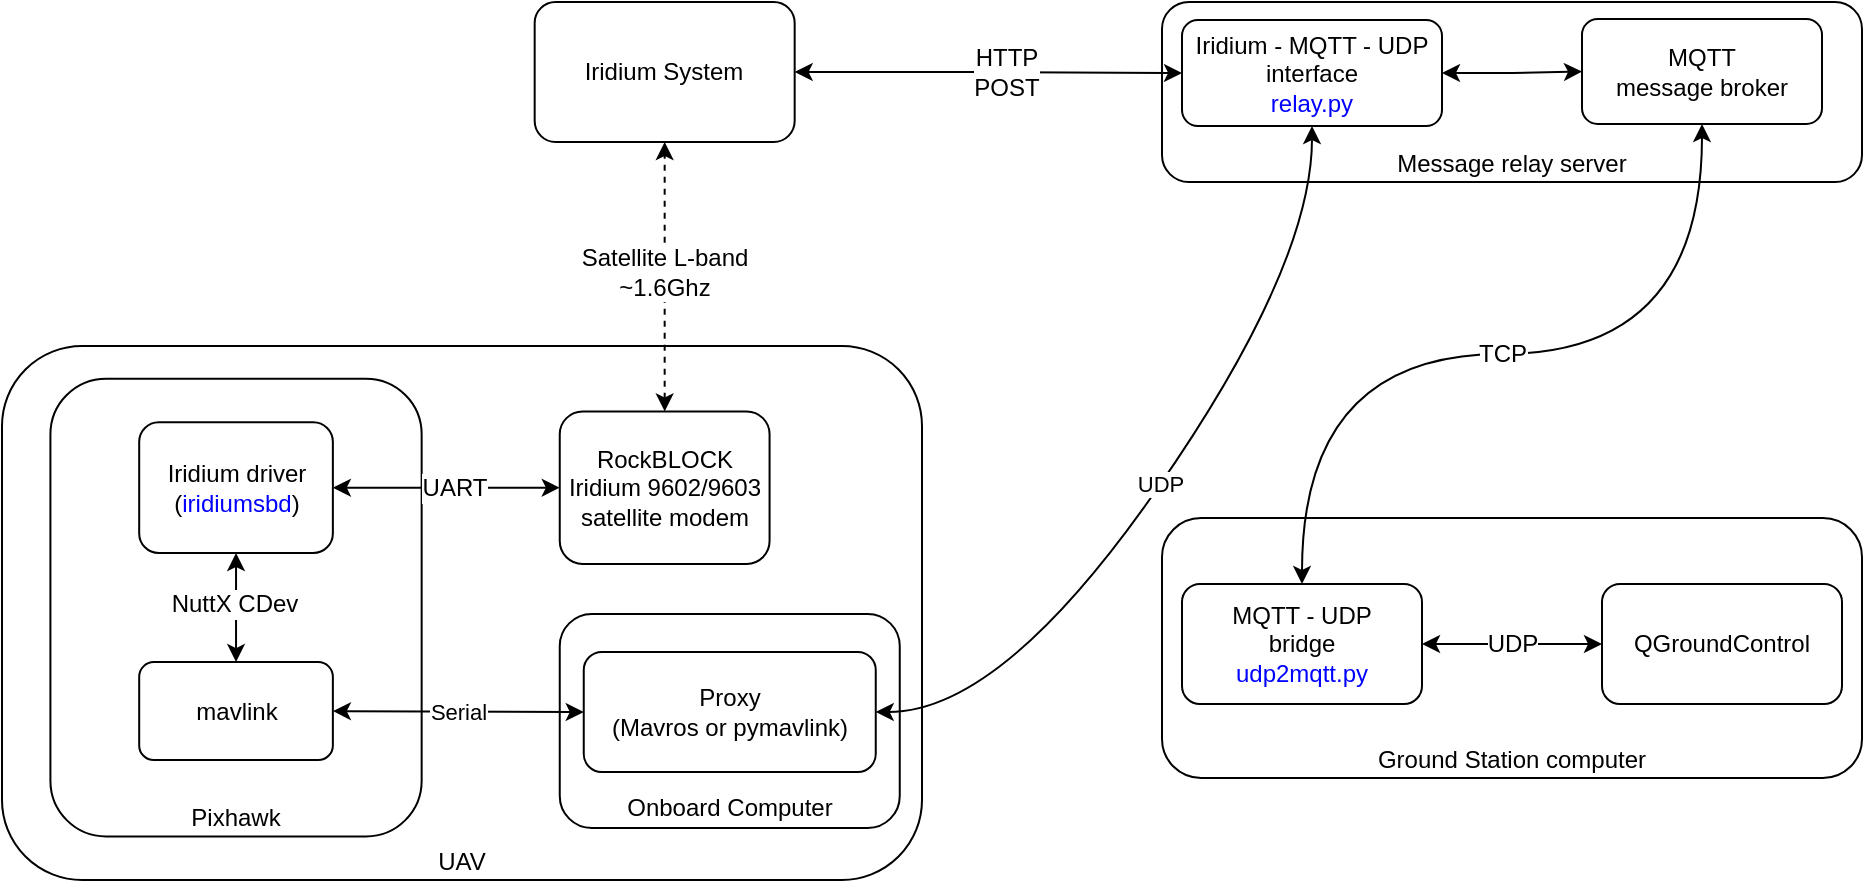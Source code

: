 <mxfile pages="1" version="11.2.8" type="google"><diagram name="Page-1" id="0"><mxGraphModel dx="1355" dy="774" grid="1" gridSize="10" guides="1" tooltips="1" connect="1" arrows="1" fold="1" page="1" pageScale="1" pageWidth="1169" pageHeight="826" background="#ffffff" math="0" shadow="0"><root><mxCell id="0"/><mxCell id="1" parent="0"/><mxCell id="7a9e15d6c92ba5a2-22" value="" style="group" parent="1" vertex="1" connectable="0"><mxGeometry x="150" y="350" width="460" height="267" as="geometry"/></mxCell><mxCell id="7a9e15d6c92ba5a2-16" value="UAV" style="rounded=1;whiteSpace=wrap;html=1;verticalAlign=bottom;" parent="7a9e15d6c92ba5a2-22" vertex="1"><mxGeometry width="460" height="267" as="geometry"/></mxCell><mxCell id="7a9e15d6c92ba5a2-9" value="RockBLOCK&lt;br&gt;Iridium 9602/9603&lt;br&gt;satellite modem" style="rounded=1;whiteSpace=wrap;html=1;" parent="7a9e15d6c92ba5a2-22" vertex="1"><mxGeometry x="278.877" y="32.694" width="104.912" height="76.286" as="geometry"/></mxCell><mxCell id="7a9e15d6c92ba5a2-21" value="" style="group" parent="7a9e15d6c92ba5a2-22" vertex="1" connectable="0"><mxGeometry x="24.211" y="16.347" width="185.614" height="228.857" as="geometry"/></mxCell><mxCell id="7a9e15d6c92ba5a2-1" value="Pixhawk&lt;br&gt;" style="rounded=1;whiteSpace=wrap;html=1;verticalAlign=bottom;" parent="7a9e15d6c92ba5a2-21" vertex="1"><mxGeometry width="185.614" height="228.857" as="geometry"/></mxCell><mxCell id="7a9e15d6c92ba5a2-4" value="Iridium&amp;nbsp;driver&lt;br&gt;(&lt;font color=&quot;#0000FF&quot;&gt;iridiumsbd&lt;/font&gt;)" style="rounded=1;whiteSpace=wrap;html=1;" parent="7a9e15d6c92ba5a2-21" vertex="1"><mxGeometry x="44.386" y="21.796" width="96.842" height="65.388" as="geometry"/></mxCell><mxCell id="7a9e15d6c92ba5a2-5" value="mavlink&lt;br&gt;" style="rounded=1;whiteSpace=wrap;html=1;" parent="7a9e15d6c92ba5a2-21" vertex="1"><mxGeometry x="44.386" y="141.673" width="96.842" height="49.041" as="geometry"/></mxCell><mxCell id="7a9e15d6c92ba5a2-7" style="edgeStyle=orthogonalEdgeStyle;rounded=0;html=1;exitX=0.5;exitY=0;entryX=0.5;entryY=1;jettySize=auto;orthogonalLoop=1;startArrow=classic;startFill=1;" parent="7a9e15d6c92ba5a2-21" source="7a9e15d6c92ba5a2-5" target="7a9e15d6c92ba5a2-4" edge="1"><mxGeometry relative="1" as="geometry"/></mxCell><mxCell id="7a9e15d6c92ba5a2-43" value="NuttX CDev&lt;br&gt;" style="text;html=1;resizable=0;points=[];align=center;verticalAlign=middle;labelBackgroundColor=#ffffff;fontSize=12;" parent="7a9e15d6c92ba5a2-7" vertex="1" connectable="0"><mxGeometry x="0.067" y="1" relative="1" as="geometry"><mxPoint as="offset"/></mxGeometry></mxCell><mxCell id="7a9e15d6c92ba5a2-10" style="edgeStyle=orthogonalEdgeStyle;rounded=0;html=1;exitX=1;exitY=0.5;entryX=0;entryY=0.5;startArrow=classic;startFill=1;jettySize=auto;orthogonalLoop=1;elbow=vertical;" parent="7a9e15d6c92ba5a2-22" source="7a9e15d6c92ba5a2-4" target="7a9e15d6c92ba5a2-9" edge="1"><mxGeometry relative="1" as="geometry"/></mxCell><mxCell id="7a9e15d6c92ba5a2-11" value="UART" style="text;html=1;resizable=0;points=[];align=center;verticalAlign=middle;labelBackgroundColor=#ffffff;" parent="7a9e15d6c92ba5a2-10" vertex="1" connectable="0"><mxGeometry x="0.188" y="1" relative="1" as="geometry"><mxPoint x="-7" y="1" as="offset"/></mxGeometry></mxCell><mxCell id="WYfFHb3eOh0qCd98XWBH-1" value="&lt;br&gt;&lt;br&gt;&lt;br&gt;&lt;br&gt;&lt;br&gt;&lt;br&gt;Onboard Computer" style="rounded=1;whiteSpace=wrap;html=1;" vertex="1" parent="7a9e15d6c92ba5a2-22"><mxGeometry x="278.877" y="134" width="170" height="107" as="geometry"/></mxCell><mxCell id="WYfFHb3eOh0qCd98XWBH-2" value="Proxy&lt;br&gt;(Mavros or pymavlink)" style="rounded=1;whiteSpace=wrap;html=1;" vertex="1" parent="7a9e15d6c92ba5a2-22"><mxGeometry x="290.877" y="153" width="146" height="60" as="geometry"/></mxCell><mxCell id="WYfFHb3eOh0qCd98XWBH-3" value="Serial" style="endArrow=classic;startArrow=classic;html=1;entryX=1;entryY=0.5;entryDx=0;entryDy=0;exitX=0;exitY=0.5;exitDx=0;exitDy=0;" edge="1" parent="7a9e15d6c92ba5a2-22" source="WYfFHb3eOh0qCd98XWBH-2" target="7a9e15d6c92ba5a2-5"><mxGeometry width="50" height="50" relative="1" as="geometry"><mxPoint y="340" as="sourcePoint"/><mxPoint x="50" y="290" as="targetPoint"/></mxGeometry></mxCell><mxCell id="7a9e15d6c92ba5a2-28" value="" style="group" parent="1" vertex="1" connectable="0"><mxGeometry x="730" y="178" width="350" height="90" as="geometry"/></mxCell><mxCell id="7a9e15d6c92ba5a2-19" value="Message relay server&lt;br&gt;" style="rounded=1;whiteSpace=wrap;html=1;verticalAlign=bottom;" parent="7a9e15d6c92ba5a2-28" vertex="1"><mxGeometry width="350" height="90" as="geometry"/></mxCell><mxCell id="7a9e15d6c92ba5a2-17" value="Iridium - MQTT - UDP&lt;br&gt;interface&lt;br&gt;&lt;font color=&quot;#0000FF&quot;&gt;relay.py&lt;/font&gt;" style="rounded=1;whiteSpace=wrap;html=1;" parent="7a9e15d6c92ba5a2-28" vertex="1"><mxGeometry x="10" y="9" width="130" height="53" as="geometry"/></mxCell><mxCell id="7a9e15d6c92ba5a2-20" value="MQTT&lt;br&gt;message broker" style="rounded=1;whiteSpace=wrap;html=1;" parent="7a9e15d6c92ba5a2-28" vertex="1"><mxGeometry x="210" y="8.5" width="120" height="52.5" as="geometry"/></mxCell><mxCell id="7a9e15d6c92ba5a2-23" style="edgeStyle=orthogonalEdgeStyle;rounded=0;html=1;exitX=1;exitY=0.5;entryX=0;entryY=0.5;startArrow=classic;startFill=1;jettySize=auto;orthogonalLoop=1;" parent="7a9e15d6c92ba5a2-28" source="7a9e15d6c92ba5a2-17" target="7a9e15d6c92ba5a2-20" edge="1"><mxGeometry relative="1" as="geometry"/></mxCell><mxCell id="7a9e15d6c92ba5a2-46" value="" style="group" parent="1" vertex="1" connectable="0"><mxGeometry x="730" y="436" width="350" height="130" as="geometry"/></mxCell><mxCell id="7a9e15d6c92ba5a2-30" value="Ground Station computer&lt;br&gt;" style="rounded=1;whiteSpace=wrap;html=1;fillColor=#ffffff;verticalAlign=bottom;" parent="7a9e15d6c92ba5a2-46" vertex="1"><mxGeometry width="350" height="130" as="geometry"/></mxCell><mxCell id="7a9e15d6c92ba5a2-31" value="MQTT - UDP&lt;br&gt;bridge&lt;br&gt;&lt;font color=&quot;#0000FF&quot;&gt;udp2mqtt.py&lt;/font&gt;" style="rounded=1;whiteSpace=wrap;html=1;fillColor=#ffffff;" parent="7a9e15d6c92ba5a2-46" vertex="1"><mxGeometry x="10" y="33" width="120" height="60" as="geometry"/></mxCell><mxCell id="7a9e15d6c92ba5a2-32" value="QGroundControl" style="rounded=1;whiteSpace=wrap;html=1;fillColor=#ffffff;" parent="7a9e15d6c92ba5a2-46" vertex="1"><mxGeometry x="220" y="33" width="120" height="60" as="geometry"/></mxCell><mxCell id="7a9e15d6c92ba5a2-33" value="UDP" style="edgeStyle=orthogonalEdgeStyle;rounded=0;html=1;exitX=1;exitY=0.5;entryX=0;entryY=0.5;startArrow=classic;startFill=1;jettySize=auto;orthogonalLoop=1;fontSize=12;" parent="7a9e15d6c92ba5a2-46" source="7a9e15d6c92ba5a2-31" target="7a9e15d6c92ba5a2-32" edge="1"><mxGeometry relative="1" as="geometry"/></mxCell><mxCell id="7a9e15d6c92ba5a2-12" value="Iridium System&lt;br&gt;" style="rounded=1;whiteSpace=wrap;html=1;" parent="1" vertex="1"><mxGeometry x="416.333" y="178" width="130" height="70" as="geometry"/></mxCell><mxCell id="7a9e15d6c92ba5a2-26" style="edgeStyle=orthogonalEdgeStyle;rounded=0;html=1;exitX=1;exitY=0.5;entryX=0;entryY=0.5;startArrow=classic;startFill=1;jettySize=auto;orthogonalLoop=1;" parent="1" source="7a9e15d6c92ba5a2-12" target="7a9e15d6c92ba5a2-17" edge="1"><mxGeometry relative="1" as="geometry"/></mxCell><mxCell id="7a9e15d6c92ba5a2-27" value="HTTP&lt;br&gt;POST&lt;br&gt;" style="text;html=1;resizable=0;points=[];align=center;verticalAlign=middle;labelBackgroundColor=#ffffff;" parent="7a9e15d6c92ba5a2-26" vertex="1" connectable="0"><mxGeometry x="0.092" y="1" relative="1" as="geometry"><mxPoint as="offset"/></mxGeometry></mxCell><mxCell id="7a9e15d6c92ba5a2-13" style="edgeStyle=orthogonalEdgeStyle;rounded=0;html=1;exitX=0.5;exitY=0;entryX=0.5;entryY=1;startArrow=classic;startFill=1;jettySize=auto;orthogonalLoop=1;dashed=1;" parent="1" source="7a9e15d6c92ba5a2-9" target="7a9e15d6c92ba5a2-12" edge="1"><mxGeometry relative="1" as="geometry"/></mxCell><mxCell id="7a9e15d6c92ba5a2-14" value="Satellite L-band&lt;br&gt;~1.6Ghz&lt;br&gt;" style="text;html=1;resizable=0;points=[];align=center;verticalAlign=middle;labelBackgroundColor=#ffffff;" parent="7a9e15d6c92ba5a2-13" vertex="1" connectable="0"><mxGeometry x="0.037" y="1" relative="1" as="geometry"><mxPoint as="offset"/></mxGeometry></mxCell><mxCell id="7a9e15d6c92ba5a2-34" value="TCP" style="edgeStyle=orthogonalEdgeStyle;rounded=0;html=1;exitX=0.5;exitY=0;startArrow=classic;startFill=1;jettySize=auto;orthogonalLoop=1;fontSize=12;curved=1;" parent="1" source="7a9e15d6c92ba5a2-31" target="7a9e15d6c92ba5a2-20" edge="1"><mxGeometry relative="1" as="geometry"/></mxCell><mxCell id="WYfFHb3eOh0qCd98XWBH-10" value="UDP" style="endArrow=classic;startArrow=classic;html=1;entryX=1;entryY=0.5;entryDx=0;entryDy=0;exitX=0.5;exitY=1;exitDx=0;exitDy=0;curved=1;" edge="1" parent="1" source="7a9e15d6c92ba5a2-17" target="WYfFHb3eOh0qCd98XWBH-2"><mxGeometry width="50" height="50" relative="1" as="geometry"><mxPoint x="150" y="690" as="sourcePoint"/><mxPoint x="200" y="640" as="targetPoint"/><Array as="points"><mxPoint x="805" y="310"/><mxPoint x="650" y="533"/></Array></mxGeometry></mxCell></root></mxGraphModel></diagram></mxfile>